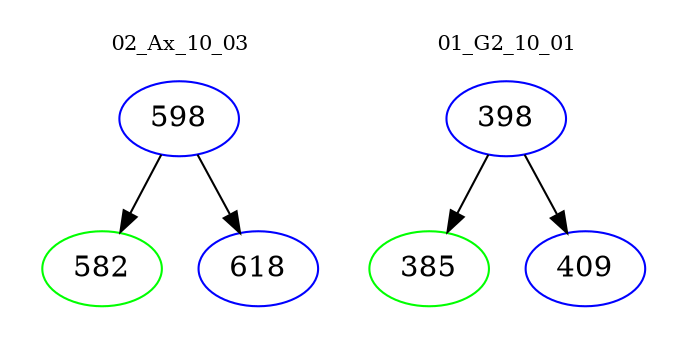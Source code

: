 digraph{
subgraph cluster_0 {
color = white
label = "02_Ax_10_03";
fontsize=10;
T0_598 [label="598", color="blue"]
T0_598 -> T0_582 [color="black"]
T0_582 [label="582", color="green"]
T0_598 -> T0_618 [color="black"]
T0_618 [label="618", color="blue"]
}
subgraph cluster_1 {
color = white
label = "01_G2_10_01";
fontsize=10;
T1_398 [label="398", color="blue"]
T1_398 -> T1_385 [color="black"]
T1_385 [label="385", color="green"]
T1_398 -> T1_409 [color="black"]
T1_409 [label="409", color="blue"]
}
}
